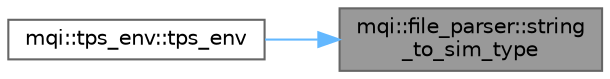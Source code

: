 digraph "mqi::file_parser::string_to_sim_type"
{
 // LATEX_PDF_SIZE
  bgcolor="transparent";
  edge [fontname=Helvetica,fontsize=10,labelfontname=Helvetica,labelfontsize=10];
  node [fontname=Helvetica,fontsize=10,shape=box,height=0.2,width=0.4];
  rankdir="RL";
  Node1 [id="Node000001",label="mqi::file_parser::string\l_to_sim_type",height=0.2,width=0.4,color="gray40", fillcolor="grey60", style="filled", fontcolor="black",tooltip="Converts a simulation type string to its corresponding sim_type_t enum value."];
  Node1 -> Node2 [id="edge1_Node000001_Node000002",dir="back",color="steelblue1",style="solid",tooltip=" "];
  Node2 [id="Node000002",label="mqi::tps_env::tps_env",height=0.2,width=0.4,color="grey40", fillcolor="white", style="filled",URL="$classmqi_1_1tps__env.html#a172c3492bce5f87e64dc91eae007029a",tooltip="Constructs a new tps_env object."];
}
